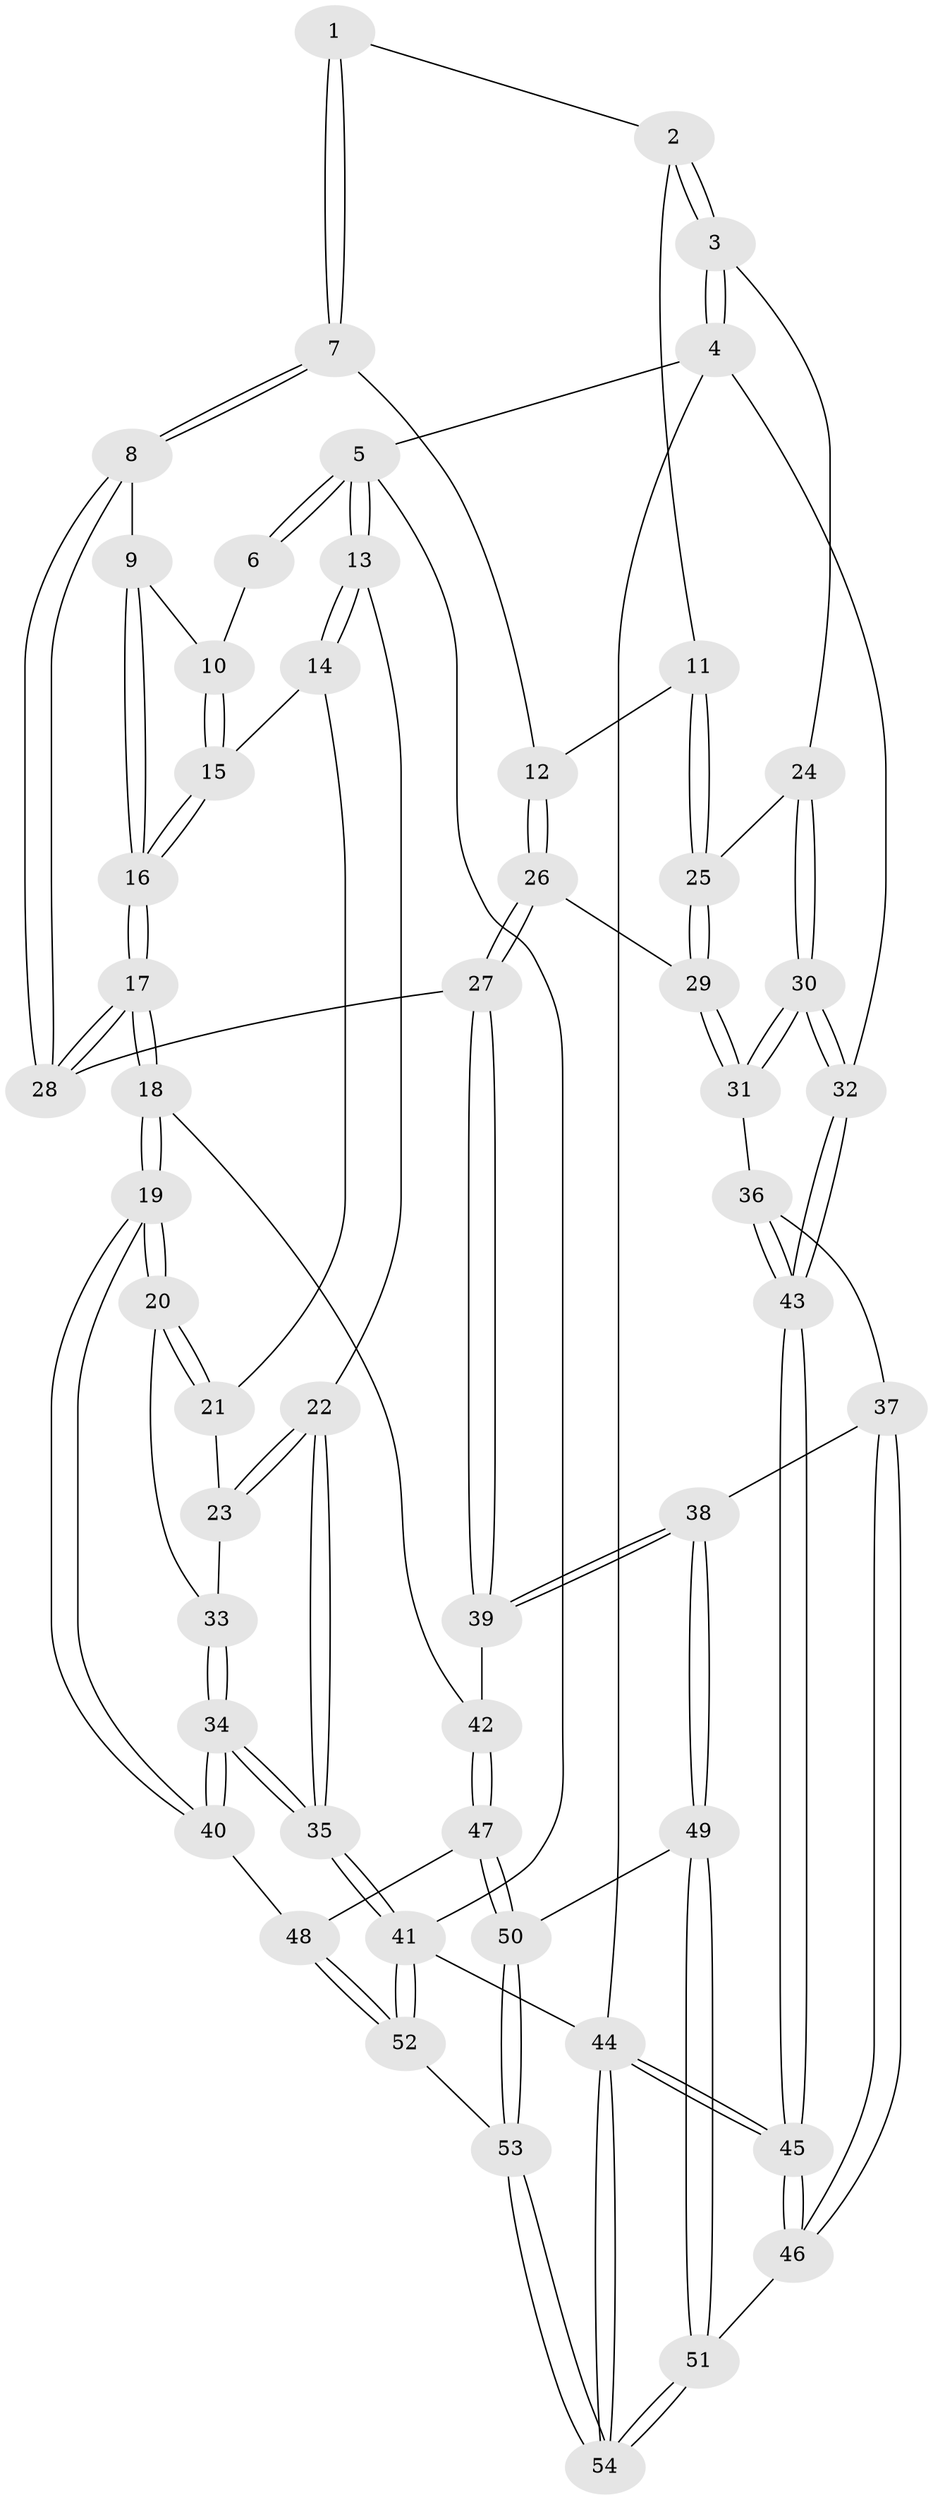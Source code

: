 // coarse degree distribution, {3: 0.03225806451612903, 5: 0.5806451612903226, 7: 0.03225806451612903, 4: 0.3225806451612903, 6: 0.03225806451612903}
// Generated by graph-tools (version 1.1) at 2025/42/03/06/25 10:42:29]
// undirected, 54 vertices, 132 edges
graph export_dot {
graph [start="1"]
  node [color=gray90,style=filled];
  1 [pos="+0.940678195203779+0"];
  2 [pos="+0.9461874778682332+0"];
  3 [pos="+1+0"];
  4 [pos="+1+0"];
  5 [pos="+0+0"];
  6 [pos="+0.4438295680471283+0"];
  7 [pos="+0.6548134969119874+0.23081555038313112"];
  8 [pos="+0.6491734059929598+0.23262559667992846"];
  9 [pos="+0.5815425694782931+0.19692434424505698"];
  10 [pos="+0.4267877919375791+0"];
  11 [pos="+0.8638083406592568+0.2647631431413588"];
  12 [pos="+0.7880077465242378+0.2821885611518223"];
  13 [pos="+0+0"];
  14 [pos="+0.2638198897009737+0.19272356777269117"];
  15 [pos="+0.275098242305102+0.19114393903373836"];
  16 [pos="+0.3775180589504171+0.32225859674328405"];
  17 [pos="+0.4070216036641167+0.4600822326485093"];
  18 [pos="+0.32408401923197044+0.5608683513232763"];
  19 [pos="+0.2681412989401726+0.596612004605837"];
  20 [pos="+0.15530935633247078+0.44358906969228923"];
  21 [pos="+0.22165352320271145+0.24455344706129853"];
  22 [pos="+0+0.2690232518461035"];
  23 [pos="+0+0.337771737455747"];
  24 [pos="+0.9166559166396259+0.29468612265967487"];
  25 [pos="+0.9076393796442448+0.293555771540473"];
  26 [pos="+0.7847632553070938+0.41574026028084526"];
  27 [pos="+0.6387146720951442+0.4903878398111616"];
  28 [pos="+0.5909897253382366+0.44969669173288956"];
  29 [pos="+0.8679002817635648+0.45119913824193175"];
  30 [pos="+1+0.4427519335571512"];
  31 [pos="+0.9050359772385042+0.5017470031713658"];
  32 [pos="+1+0.44463691642321856"];
  33 [pos="+0.0559231978749722+0.40307641089070806"];
  34 [pos="+0+0.8549511355601168"];
  35 [pos="+0+0.9359636304452771"];
  36 [pos="+0.8378120064558308+0.6103611883449439"];
  37 [pos="+0.7999349667438416+0.6382869931411885"];
  38 [pos="+0.7644654492469681+0.6462478014648658"];
  39 [pos="+0.6848545503604567+0.6022898049803671"];
  40 [pos="+0.21334294187821728+0.7083922233883743"];
  41 [pos="+0+1"];
  42 [pos="+0.5672152237241981+0.6917413258275019"];
  43 [pos="+1+0.7486813680690395"];
  44 [pos="+1+1"];
  45 [pos="+1+0.7996272515803517"];
  46 [pos="+0.9329040054386949+0.767167223745219"];
  47 [pos="+0.5311387300908771+0.8525011903620044"];
  48 [pos="+0.38325897969795897+0.8412399720860682"];
  49 [pos="+0.7408044811237509+0.8605559090062703"];
  50 [pos="+0.5737582739078589+0.8894448175795567"];
  51 [pos="+0.7978787154111603+0.9040600095799494"];
  52 [pos="+0.3166846900365914+1"];
  53 [pos="+0.5577106921542071+1"];
  54 [pos="+1+1"];
  1 -- 2;
  1 -- 7;
  1 -- 7;
  2 -- 3;
  2 -- 3;
  2 -- 11;
  3 -- 4;
  3 -- 4;
  3 -- 24;
  4 -- 5;
  4 -- 32;
  4 -- 44;
  5 -- 6;
  5 -- 6;
  5 -- 13;
  5 -- 13;
  5 -- 41;
  6 -- 10;
  7 -- 8;
  7 -- 8;
  7 -- 12;
  8 -- 9;
  8 -- 28;
  8 -- 28;
  9 -- 10;
  9 -- 16;
  9 -- 16;
  10 -- 15;
  10 -- 15;
  11 -- 12;
  11 -- 25;
  11 -- 25;
  12 -- 26;
  12 -- 26;
  13 -- 14;
  13 -- 14;
  13 -- 22;
  14 -- 15;
  14 -- 21;
  15 -- 16;
  15 -- 16;
  16 -- 17;
  16 -- 17;
  17 -- 18;
  17 -- 18;
  17 -- 28;
  17 -- 28;
  18 -- 19;
  18 -- 19;
  18 -- 42;
  19 -- 20;
  19 -- 20;
  19 -- 40;
  19 -- 40;
  20 -- 21;
  20 -- 21;
  20 -- 33;
  21 -- 23;
  22 -- 23;
  22 -- 23;
  22 -- 35;
  22 -- 35;
  23 -- 33;
  24 -- 25;
  24 -- 30;
  24 -- 30;
  25 -- 29;
  25 -- 29;
  26 -- 27;
  26 -- 27;
  26 -- 29;
  27 -- 28;
  27 -- 39;
  27 -- 39;
  29 -- 31;
  29 -- 31;
  30 -- 31;
  30 -- 31;
  30 -- 32;
  30 -- 32;
  31 -- 36;
  32 -- 43;
  32 -- 43;
  33 -- 34;
  33 -- 34;
  34 -- 35;
  34 -- 35;
  34 -- 40;
  34 -- 40;
  35 -- 41;
  35 -- 41;
  36 -- 37;
  36 -- 43;
  36 -- 43;
  37 -- 38;
  37 -- 46;
  37 -- 46;
  38 -- 39;
  38 -- 39;
  38 -- 49;
  38 -- 49;
  39 -- 42;
  40 -- 48;
  41 -- 52;
  41 -- 52;
  41 -- 44;
  42 -- 47;
  42 -- 47;
  43 -- 45;
  43 -- 45;
  44 -- 45;
  44 -- 45;
  44 -- 54;
  44 -- 54;
  45 -- 46;
  45 -- 46;
  46 -- 51;
  47 -- 48;
  47 -- 50;
  47 -- 50;
  48 -- 52;
  48 -- 52;
  49 -- 50;
  49 -- 51;
  49 -- 51;
  50 -- 53;
  50 -- 53;
  51 -- 54;
  51 -- 54;
  52 -- 53;
  53 -- 54;
  53 -- 54;
}
